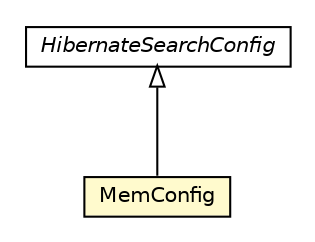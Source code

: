 #!/usr/local/bin/dot
#
# Class diagram 
# Generated by UMLGraph version 5.1 (http://www.umlgraph.org/)
#

digraph G {
	edge [fontname="Helvetica",fontsize=10,labelfontname="Helvetica",labelfontsize=10];
	node [fontname="Helvetica",fontsize=10,shape=plaintext];
	nodesep=0.25;
	ranksep=0.5;
	// pt.ist.fenixframework.hibernatesearch.HibernateSearchConfig
	c54960 [label=<<table title="pt.ist.fenixframework.hibernatesearch.HibernateSearchConfig" border="0" cellborder="1" cellspacing="0" cellpadding="2" port="p" href="../../hibernatesearch/HibernateSearchConfig.html">
		<tr><td><table border="0" cellspacing="0" cellpadding="1">
<tr><td align="center" balign="center"><font face="Helvetica-Oblique"> HibernateSearchConfig </font></td></tr>
		</table></td></tr>
		</table>>, fontname="Helvetica", fontcolor="black", fontsize=10.0];
	// pt.ist.fenixframework.backend.mem.MemConfig
	c54970 [label=<<table title="pt.ist.fenixframework.backend.mem.MemConfig" border="0" cellborder="1" cellspacing="0" cellpadding="2" port="p" bgcolor="lemonChiffon" href="./MemConfig.html">
		<tr><td><table border="0" cellspacing="0" cellpadding="1">
<tr><td align="center" balign="center"> MemConfig </td></tr>
		</table></td></tr>
		</table>>, fontname="Helvetica", fontcolor="black", fontsize=10.0];
	//pt.ist.fenixframework.backend.mem.MemConfig extends pt.ist.fenixframework.hibernatesearch.HibernateSearchConfig
	c54960:p -> c54970:p [dir=back,arrowtail=empty];
}

